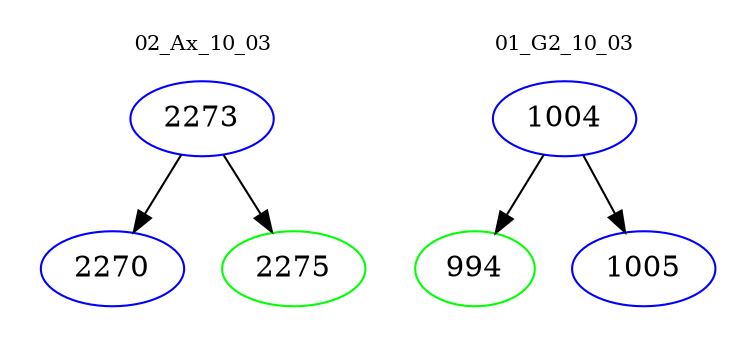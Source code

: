 digraph{
subgraph cluster_0 {
color = white
label = "02_Ax_10_03";
fontsize=10;
T0_2273 [label="2273", color="blue"]
T0_2273 -> T0_2270 [color="black"]
T0_2270 [label="2270", color="blue"]
T0_2273 -> T0_2275 [color="black"]
T0_2275 [label="2275", color="green"]
}
subgraph cluster_1 {
color = white
label = "01_G2_10_03";
fontsize=10;
T1_1004 [label="1004", color="blue"]
T1_1004 -> T1_994 [color="black"]
T1_994 [label="994", color="green"]
T1_1004 -> T1_1005 [color="black"]
T1_1005 [label="1005", color="blue"]
}
}
